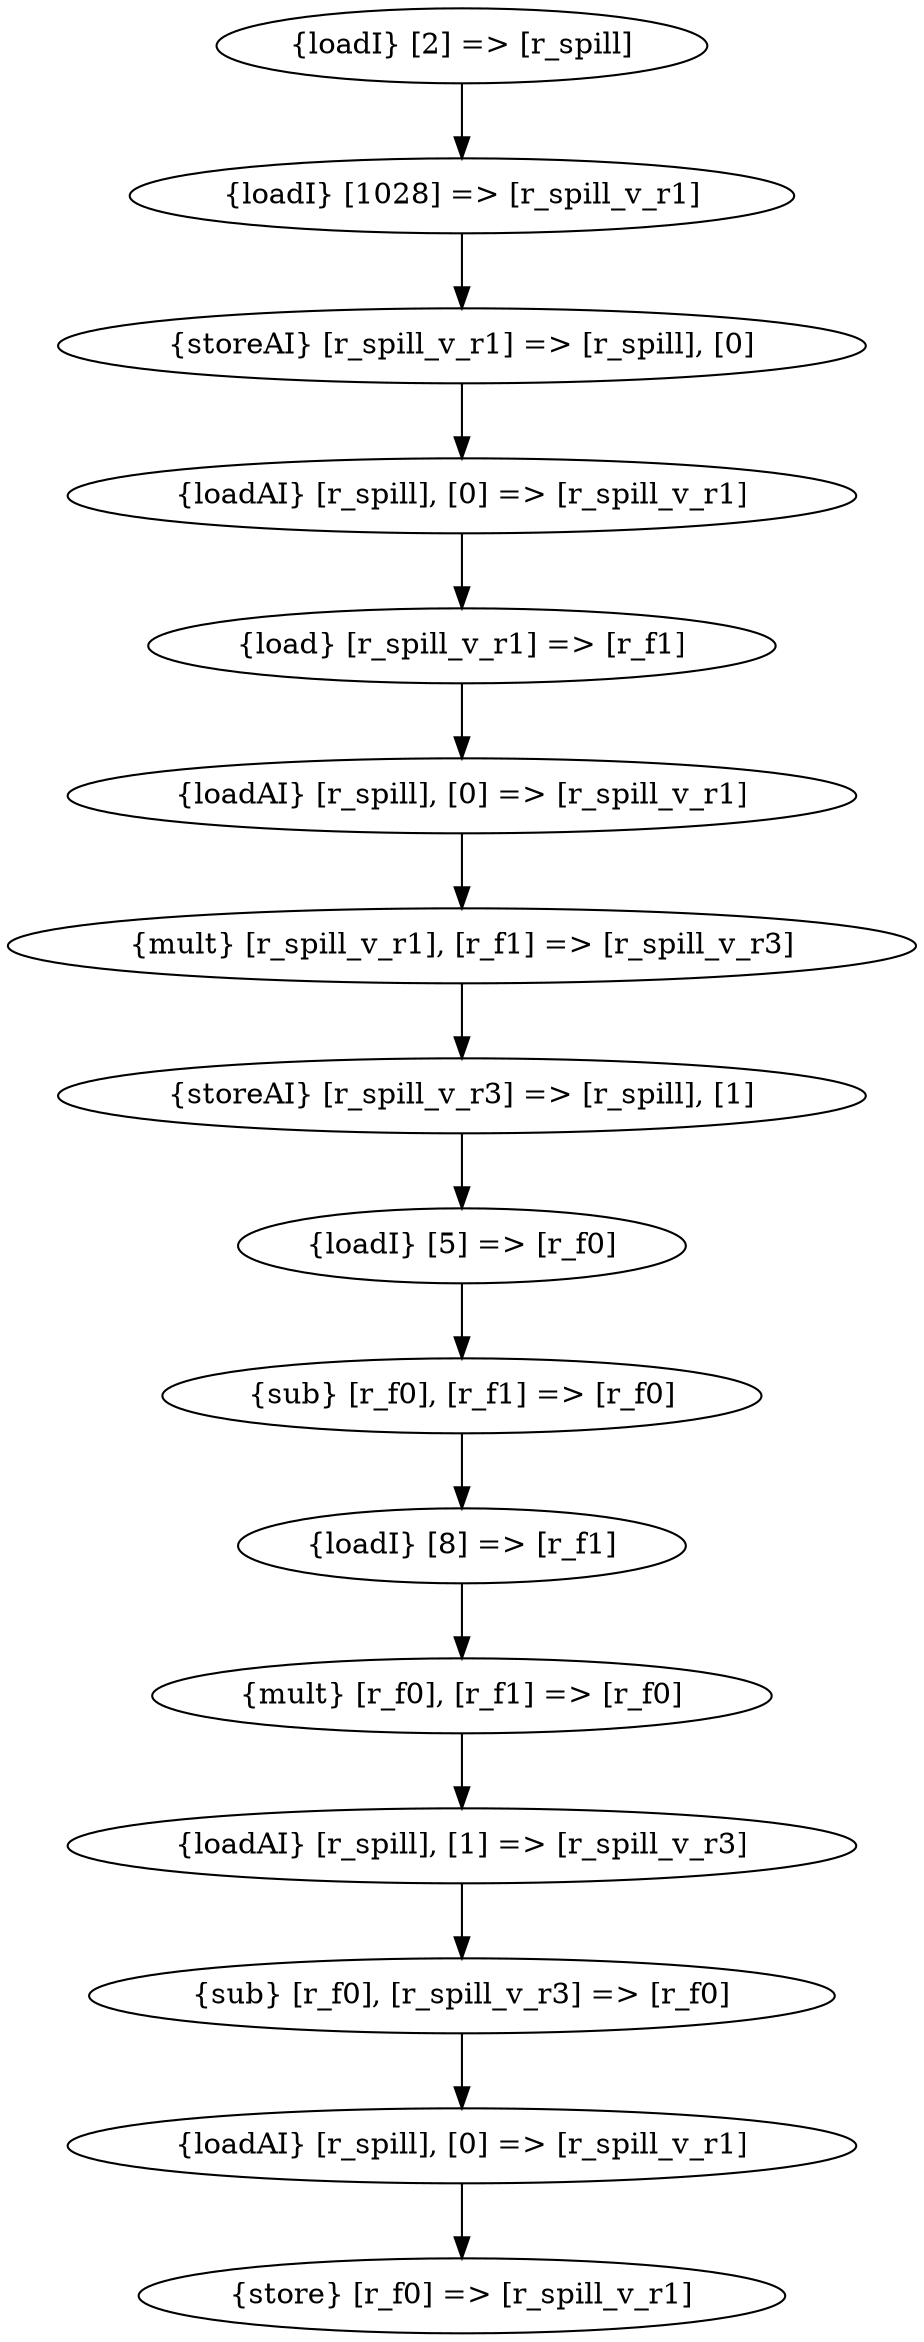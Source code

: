 digraph G {
  1 [ label="\{loadI\} \[2\] =\> \[r_spill\]" ];
  2 [ label="\{loadI\} \[1028\] =\> \[r_spill_v_r1\]" ];
  3 [ label="\{storeAI\} \[r_spill_v_r1\] =\> \[r_spill\], \[0\]" ];
  4 [ label="\{loadAI\} \[r_spill\], \[0\] =\> \[r_spill_v_r1\]" ];
  5 [ label="\{load\} \[r_spill_v_r1\] =\> \[r_f1\]" ];
  6 [ label="\{loadAI\} \[r_spill\], \[0\] =\> \[r_spill_v_r1\]" ];
  7 [ label="\{mult\} \[r_spill_v_r1\], \[r_f1\] =\> \[r_spill_v_r3\]" ];
  8 [ label="\{storeAI\} \[r_spill_v_r3\] =\> \[r_spill\], \[1\]" ];
  9 [ label="\{loadI\} \[5\] =\> \[r_f0\]" ];
  10 [ label="\{sub\} \[r_f0\], \[r_f1\] =\> \[r_f0\]" ];
  11 [ label="\{loadI\} \[8\] =\> \[r_f1\]" ];
  12 [ label="\{mult\} \[r_f0\], \[r_f1\] =\> \[r_f0\]" ];
  13 [ label="\{loadAI\} \[r_spill\], \[1\] =\> \[r_spill_v_r3\]" ];
  14 [ label="\{sub\} \[r_f0\], \[r_spill_v_r3\] =\> \[r_f0\]" ];
  15 [ label="\{loadAI\} \[r_spill\], \[0\] =\> \[r_spill_v_r1\]" ];
  16 [ label="\{store\} \[r_f0\] =\> \[r_spill_v_r1\]" ];
  1 -> 2 [ label="" ];
  2 -> 3 [ label="" ];
  3 -> 4 [ label="" ];
  4 -> 5 [ label="" ];
  5 -> 6 [ label="" ];
  6 -> 7 [ label="" ];
  7 -> 8 [ label="" ];
  8 -> 9 [ label="" ];
  9 -> 10 [ label="" ];
  10 -> 11 [ label="" ];
  11 -> 12 [ label="" ];
  12 -> 13 [ label="" ];
  13 -> 14 [ label="" ];
  14 -> 15 [ label="" ];
  15 -> 16 [ label="" ];
}
